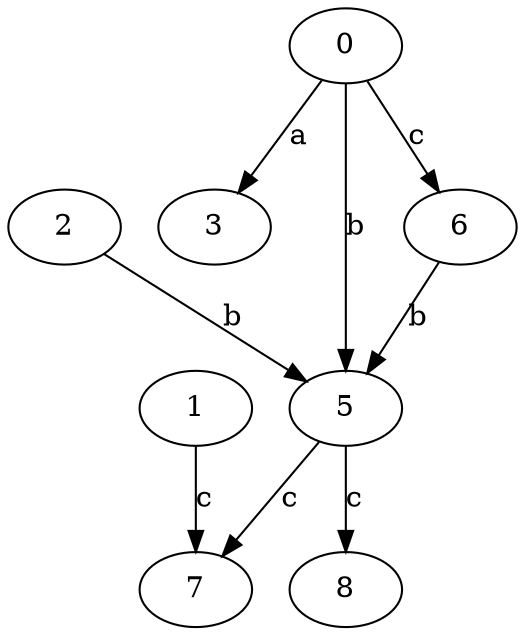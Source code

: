 strict digraph  {
1;
2;
0;
3;
5;
6;
7;
8;
1 -> 7  [label=c];
2 -> 5  [label=b];
0 -> 3  [label=a];
0 -> 5  [label=b];
0 -> 6  [label=c];
5 -> 7  [label=c];
5 -> 8  [label=c];
6 -> 5  [label=b];
}
